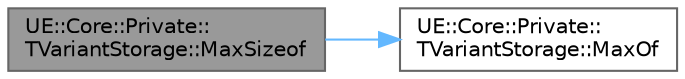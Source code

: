digraph "UE::Core::Private::TVariantStorage::MaxSizeof"
{
 // INTERACTIVE_SVG=YES
 // LATEX_PDF_SIZE
  bgcolor="transparent";
  edge [fontname=Helvetica,fontsize=10,labelfontname=Helvetica,labelfontsize=10];
  node [fontname=Helvetica,fontsize=10,shape=box,height=0.2,width=0.4];
  rankdir="LR";
  Node1 [id="Node000001",label="UE::Core::Private::\lTVariantStorage::MaxSizeof",height=0.2,width=0.4,color="gray40", fillcolor="grey60", style="filled", fontcolor="black",tooltip=" "];
  Node1 -> Node2 [id="edge1_Node000001_Node000002",color="steelblue1",style="solid",tooltip=" "];
  Node2 [id="Node000002",label="UE::Core::Private::\lTVariantStorage::MaxOf",height=0.2,width=0.4,color="grey40", fillcolor="white", style="filled",URL="$db/dfa/structUE_1_1Core_1_1Private_1_1TVariantStorage.html#a33e6750e121cff42897a8817a8792d52",tooltip=" "];
}
